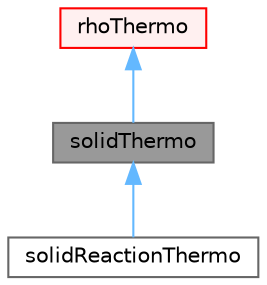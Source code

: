 digraph "solidThermo"
{
 // LATEX_PDF_SIZE
  bgcolor="transparent";
  edge [fontname=Helvetica,fontsize=10,labelfontname=Helvetica,labelfontsize=10];
  node [fontname=Helvetica,fontsize=10,shape=box,height=0.2,width=0.4];
  Node1 [id="Node000001",label="solidThermo",height=0.2,width=0.4,color="gray40", fillcolor="grey60", style="filled", fontcolor="black",tooltip="Fundamental solid thermodynamic properties."];
  Node2 -> Node1 [id="edge1_Node000001_Node000002",dir="back",color="steelblue1",style="solid",tooltip=" "];
  Node2 [id="Node000002",label="rhoThermo",height=0.2,width=0.4,color="red", fillcolor="#FFF0F0", style="filled",URL="$classFoam_1_1rhoThermo.html",tooltip="Basic thermodynamic properties based on density."];
  Node1 -> Node15 [id="edge2_Node000001_Node000015",dir="back",color="steelblue1",style="solid",tooltip=" "];
  Node15 [id="Node000015",label="solidReactionThermo",height=0.2,width=0.4,color="gray40", fillcolor="white", style="filled",URL="$classFoam_1_1solidReactionThermo.html",tooltip="Foam::solidReactionThermo."];
}
